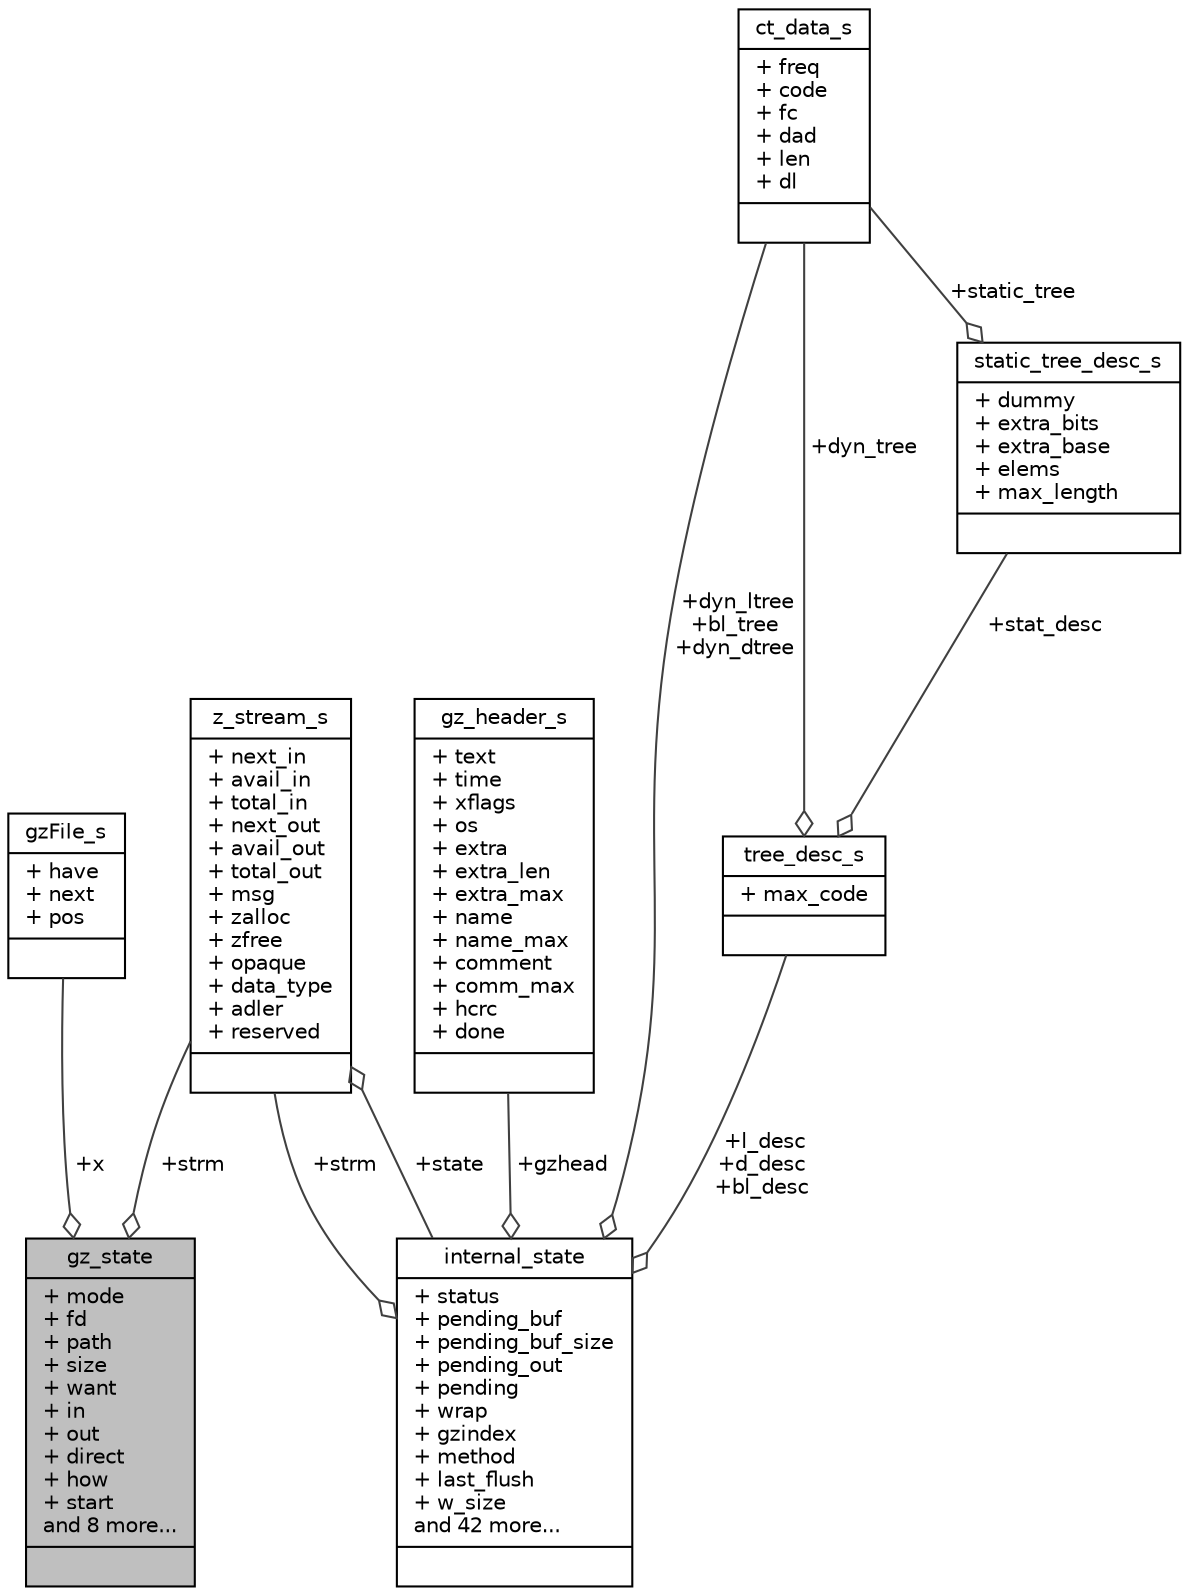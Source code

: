 digraph "gz_state"
{
 // INTERACTIVE_SVG=YES
  edge [fontname="Helvetica",fontsize="10",labelfontname="Helvetica",labelfontsize="10"];
  node [fontname="Helvetica",fontsize="10",shape=record];
  Node1 [label="{gz_state\n|+ mode\l+ fd\l+ path\l+ size\l+ want\l+ in\l+ out\l+ direct\l+ how\l+ start\land 8 more...\l|}",height=0.2,width=0.4,color="black", fillcolor="grey75", style="filled", fontcolor="black"];
  Node2 -> Node1 [color="grey25",fontsize="10",style="solid",label=" +x" ,arrowhead="odiamond",fontname="Helvetica"];
  Node2 [label="{gzFile_s\n|+ have\l+ next\l+ pos\l|}",height=0.2,width=0.4,color="black", fillcolor="white", style="filled",URL="$structgz_file__s.html"];
  Node3 -> Node1 [color="grey25",fontsize="10",style="solid",label=" +strm" ,arrowhead="odiamond",fontname="Helvetica"];
  Node3 [label="{z_stream_s\n|+ next_in\l+ avail_in\l+ total_in\l+ next_out\l+ avail_out\l+ total_out\l+ msg\l+ zalloc\l+ zfree\l+ opaque\l+ data_type\l+ adler\l+ reserved\l|}",height=0.2,width=0.4,color="black", fillcolor="white", style="filled",URL="$structz__stream__s.html"];
  Node4 -> Node3 [color="grey25",fontsize="10",style="solid",label=" +state" ,arrowhead="odiamond",fontname="Helvetica"];
  Node4 [label="{internal_state\n|+ status\l+ pending_buf\l+ pending_buf_size\l+ pending_out\l+ pending\l+ wrap\l+ gzindex\l+ method\l+ last_flush\l+ w_size\land 42 more...\l|}",height=0.2,width=0.4,color="black", fillcolor="white", style="filled",URL="$structinternal__state.html"];
  Node5 -> Node4 [color="grey25",fontsize="10",style="solid",label=" +gzhead" ,arrowhead="odiamond",fontname="Helvetica"];
  Node5 [label="{gz_header_s\n|+ text\l+ time\l+ xflags\l+ os\l+ extra\l+ extra_len\l+ extra_max\l+ name\l+ name_max\l+ comment\l+ comm_max\l+ hcrc\l+ done\l|}",height=0.2,width=0.4,color="black", fillcolor="white", style="filled",URL="$structgz__header__s.html"];
  Node6 -> Node4 [color="grey25",fontsize="10",style="solid",label=" +l_desc\n+d_desc\n+bl_desc" ,arrowhead="odiamond",fontname="Helvetica"];
  Node6 [label="{tree_desc_s\n|+ max_code\l|}",height=0.2,width=0.4,color="black", fillcolor="white", style="filled",URL="$structtree__desc__s.html"];
  Node7 -> Node6 [color="grey25",fontsize="10",style="solid",label=" +stat_desc" ,arrowhead="odiamond",fontname="Helvetica"];
  Node7 [label="{static_tree_desc_s\n|+ dummy\l+ extra_bits\l+ extra_base\l+ elems\l+ max_length\l|}",height=0.2,width=0.4,color="black", fillcolor="white", style="filled",URL="$structstatic__tree__desc__s.html"];
  Node8 -> Node7 [color="grey25",fontsize="10",style="solid",label=" +static_tree" ,arrowhead="odiamond",fontname="Helvetica"];
  Node8 [label="{ct_data_s\n|+ freq\l+ code\l+ fc\l+ dad\l+ len\l+ dl\l|}",height=0.2,width=0.4,color="black", fillcolor="white", style="filled",URL="$structct__data__s.html"];
  Node8 -> Node6 [color="grey25",fontsize="10",style="solid",label=" +dyn_tree" ,arrowhead="odiamond",fontname="Helvetica"];
  Node3 -> Node4 [color="grey25",fontsize="10",style="solid",label=" +strm" ,arrowhead="odiamond",fontname="Helvetica"];
  Node8 -> Node4 [color="grey25",fontsize="10",style="solid",label=" +dyn_ltree\n+bl_tree\n+dyn_dtree" ,arrowhead="odiamond",fontname="Helvetica"];
}
